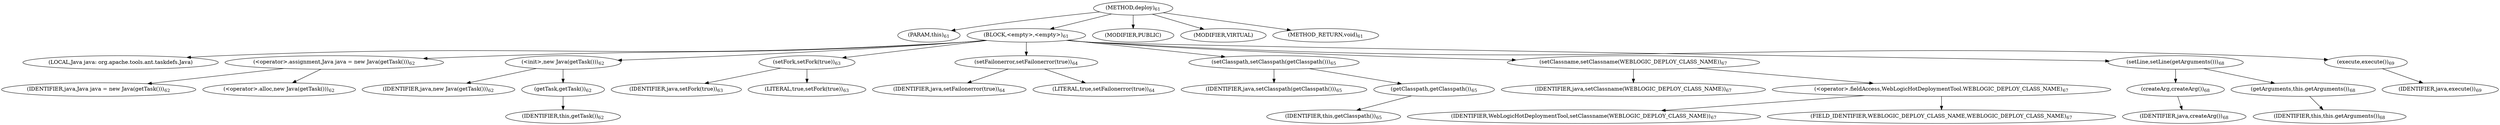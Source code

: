 digraph "deploy" {  
"66" [label = <(METHOD,deploy)<SUB>61</SUB>> ]
"4" [label = <(PARAM,this)<SUB>61</SUB>> ]
"67" [label = <(BLOCK,&lt;empty&gt;,&lt;empty&gt;)<SUB>61</SUB>> ]
"6" [label = <(LOCAL,Java java: org.apache.tools.ant.taskdefs.Java)> ]
"68" [label = <(&lt;operator&gt;.assignment,Java java = new Java(getTask()))<SUB>62</SUB>> ]
"69" [label = <(IDENTIFIER,java,Java java = new Java(getTask()))<SUB>62</SUB>> ]
"70" [label = <(&lt;operator&gt;.alloc,new Java(getTask()))<SUB>62</SUB>> ]
"71" [label = <(&lt;init&gt;,new Java(getTask()))<SUB>62</SUB>> ]
"5" [label = <(IDENTIFIER,java,new Java(getTask()))<SUB>62</SUB>> ]
"72" [label = <(getTask,getTask())<SUB>62</SUB>> ]
"3" [label = <(IDENTIFIER,this,getTask())<SUB>62</SUB>> ]
"73" [label = <(setFork,setFork(true))<SUB>63</SUB>> ]
"74" [label = <(IDENTIFIER,java,setFork(true))<SUB>63</SUB>> ]
"75" [label = <(LITERAL,true,setFork(true))<SUB>63</SUB>> ]
"76" [label = <(setFailonerror,setFailonerror(true))<SUB>64</SUB>> ]
"77" [label = <(IDENTIFIER,java,setFailonerror(true))<SUB>64</SUB>> ]
"78" [label = <(LITERAL,true,setFailonerror(true))<SUB>64</SUB>> ]
"79" [label = <(setClasspath,setClasspath(getClasspath()))<SUB>65</SUB>> ]
"80" [label = <(IDENTIFIER,java,setClasspath(getClasspath()))<SUB>65</SUB>> ]
"81" [label = <(getClasspath,getClasspath())<SUB>65</SUB>> ]
"7" [label = <(IDENTIFIER,this,getClasspath())<SUB>65</SUB>> ]
"82" [label = <(setClassname,setClassname(WEBLOGIC_DEPLOY_CLASS_NAME))<SUB>67</SUB>> ]
"83" [label = <(IDENTIFIER,java,setClassname(WEBLOGIC_DEPLOY_CLASS_NAME))<SUB>67</SUB>> ]
"84" [label = <(&lt;operator&gt;.fieldAccess,WebLogicHotDeploymentTool.WEBLOGIC_DEPLOY_CLASS_NAME)<SUB>67</SUB>> ]
"85" [label = <(IDENTIFIER,WebLogicHotDeploymentTool,setClassname(WEBLOGIC_DEPLOY_CLASS_NAME))<SUB>67</SUB>> ]
"86" [label = <(FIELD_IDENTIFIER,WEBLOGIC_DEPLOY_CLASS_NAME,WEBLOGIC_DEPLOY_CLASS_NAME)<SUB>67</SUB>> ]
"87" [label = <(setLine,setLine(getArguments()))<SUB>68</SUB>> ]
"88" [label = <(createArg,createArg())<SUB>68</SUB>> ]
"89" [label = <(IDENTIFIER,java,createArg())<SUB>68</SUB>> ]
"90" [label = <(getArguments,this.getArguments())<SUB>68</SUB>> ]
"8" [label = <(IDENTIFIER,this,this.getArguments())<SUB>68</SUB>> ]
"91" [label = <(execute,execute())<SUB>69</SUB>> ]
"92" [label = <(IDENTIFIER,java,execute())<SUB>69</SUB>> ]
"93" [label = <(MODIFIER,PUBLIC)> ]
"94" [label = <(MODIFIER,VIRTUAL)> ]
"95" [label = <(METHOD_RETURN,void)<SUB>61</SUB>> ]
  "66" -> "4" 
  "66" -> "67" 
  "66" -> "93" 
  "66" -> "94" 
  "66" -> "95" 
  "67" -> "6" 
  "67" -> "68" 
  "67" -> "71" 
  "67" -> "73" 
  "67" -> "76" 
  "67" -> "79" 
  "67" -> "82" 
  "67" -> "87" 
  "67" -> "91" 
  "68" -> "69" 
  "68" -> "70" 
  "71" -> "5" 
  "71" -> "72" 
  "72" -> "3" 
  "73" -> "74" 
  "73" -> "75" 
  "76" -> "77" 
  "76" -> "78" 
  "79" -> "80" 
  "79" -> "81" 
  "81" -> "7" 
  "82" -> "83" 
  "82" -> "84" 
  "84" -> "85" 
  "84" -> "86" 
  "87" -> "88" 
  "87" -> "90" 
  "88" -> "89" 
  "90" -> "8" 
  "91" -> "92" 
}
